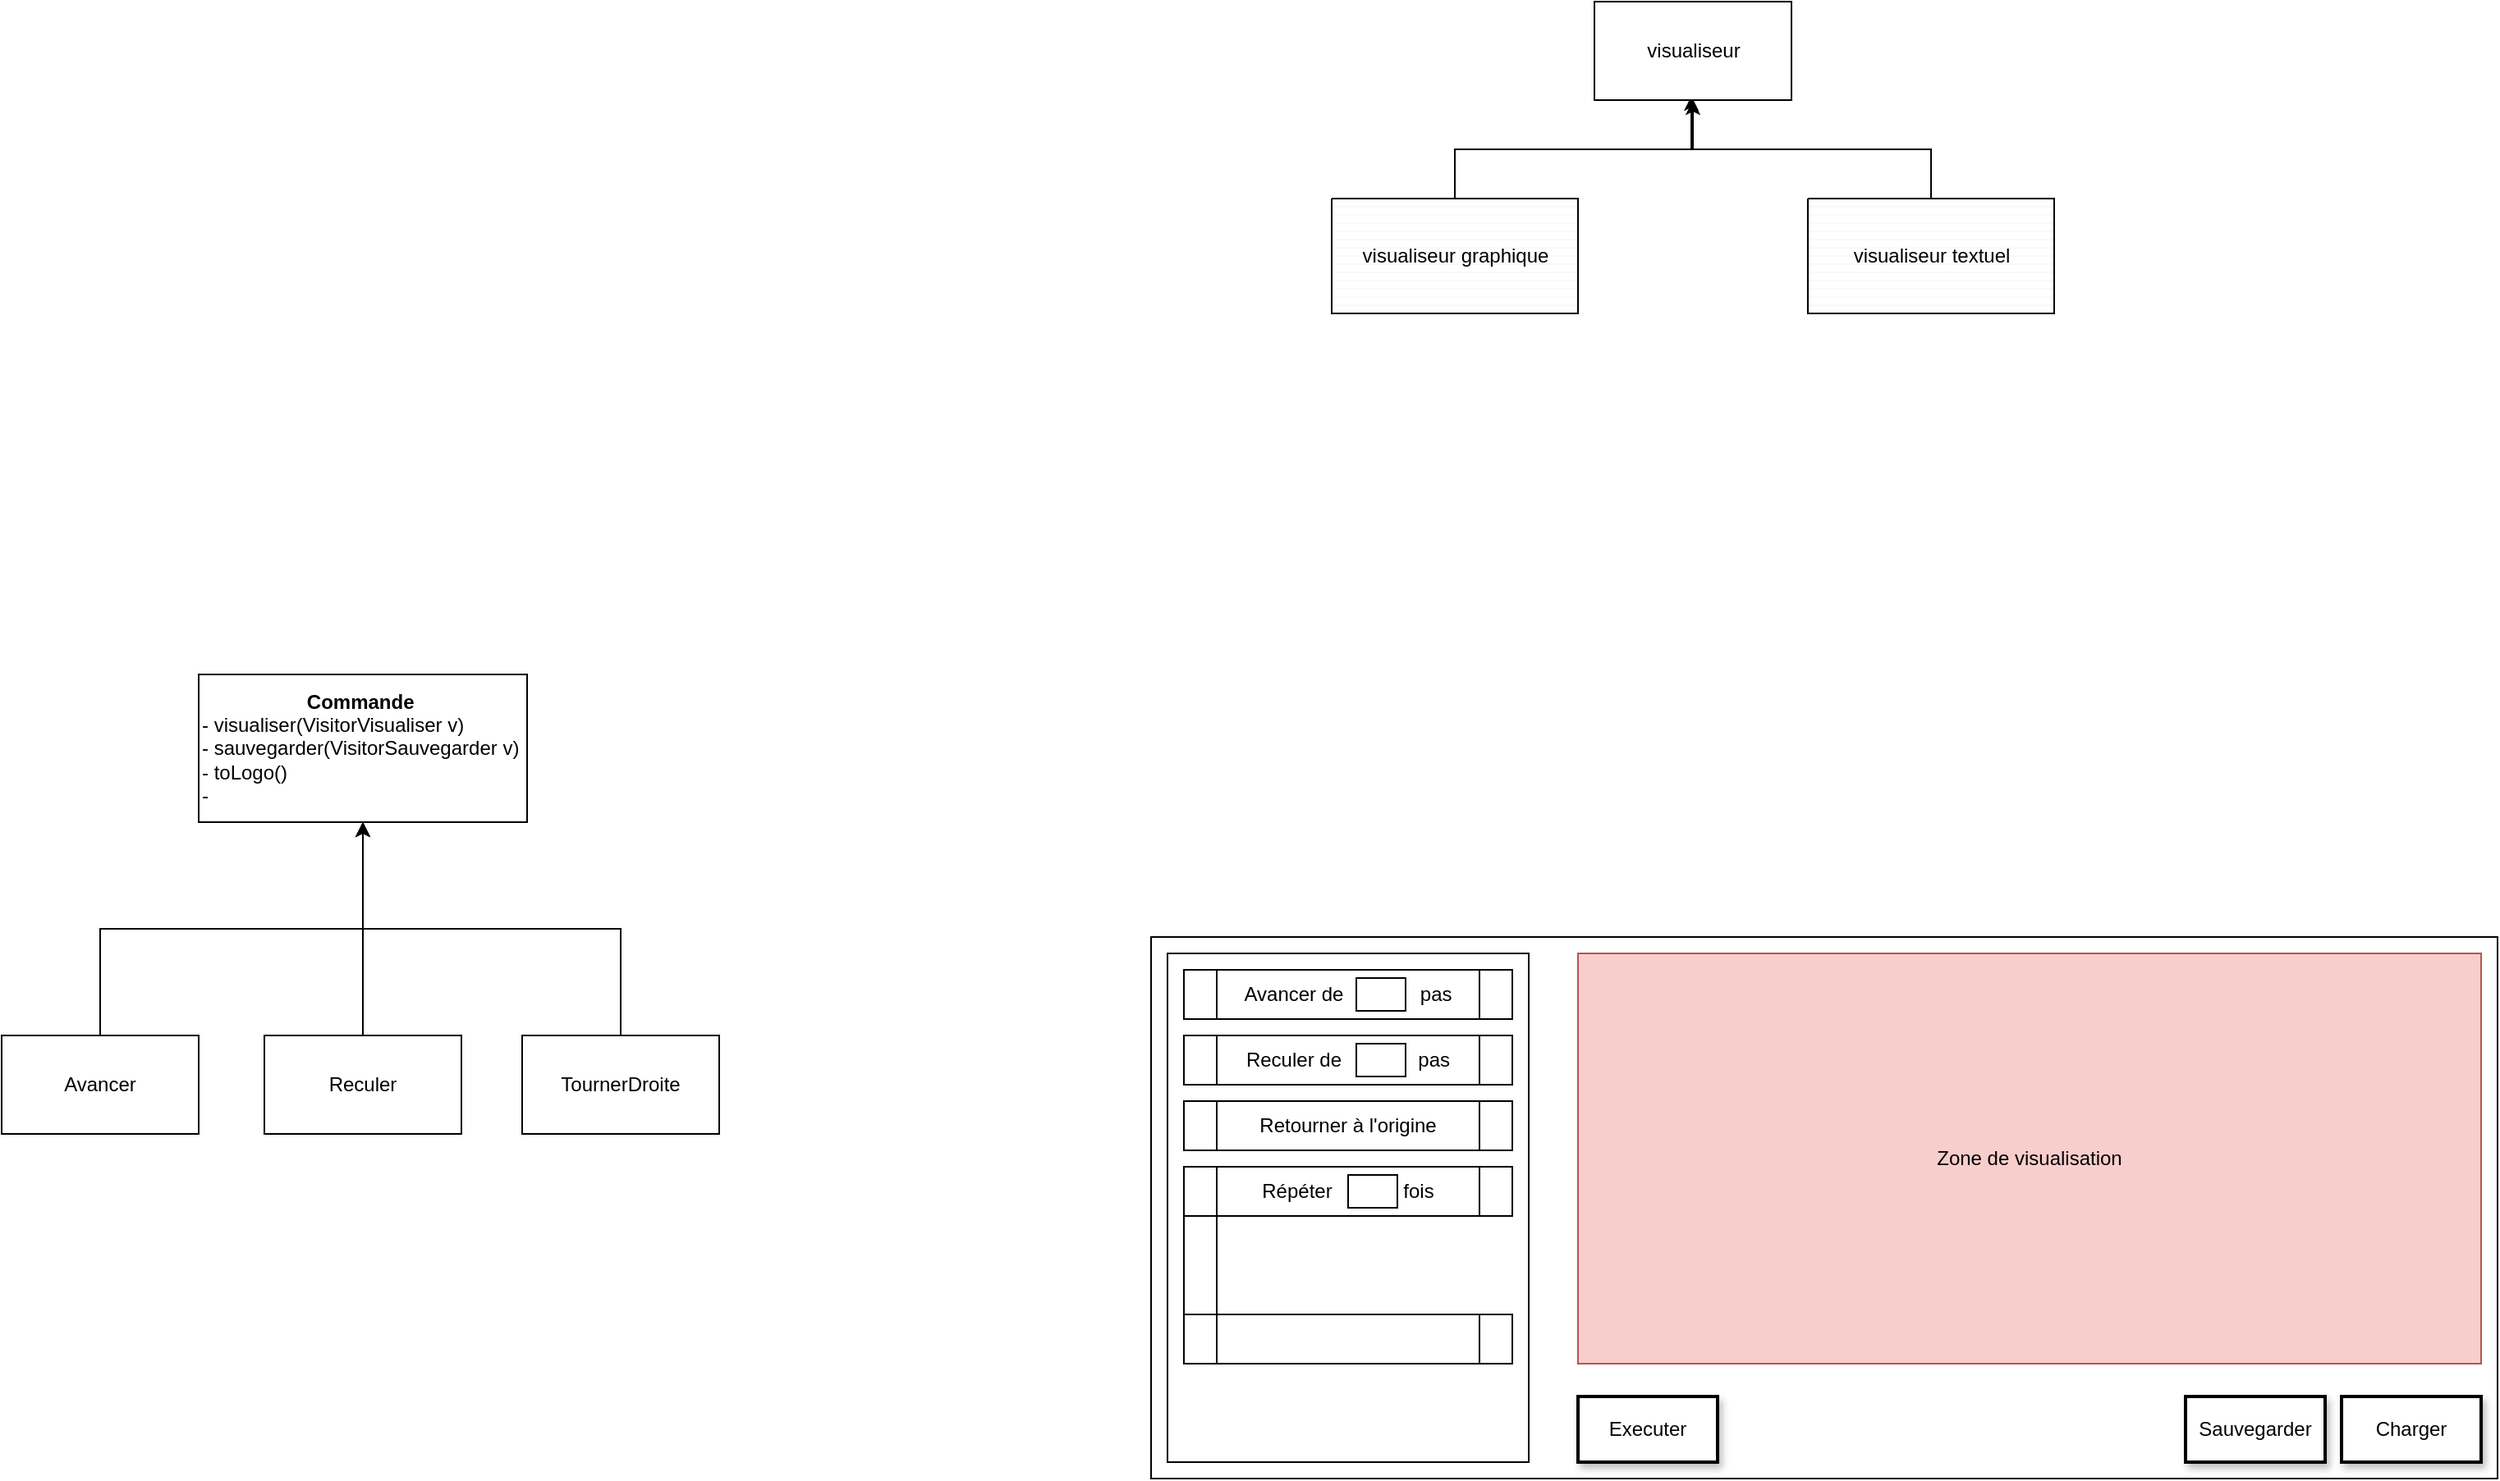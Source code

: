 <mxfile version="20.3.0" type="device"><diagram id="Py8wlGeYmYCGKQXBssOy" name="Page-1"><mxGraphModel dx="1695" dy="1867" grid="1" gridSize="10" guides="1" tooltips="1" connect="1" arrows="1" fold="1" page="1" pageScale="1" pageWidth="827" pageHeight="1169" math="0" shadow="0"><root><mxCell id="0"/><mxCell id="1" parent="0"/><mxCell id="yVt1FT3wRHOYJ_awPVdk-1" value="" style="rounded=0;whiteSpace=wrap;html=1;" parent="1" vertex="1"><mxGeometry x="-30" y="150" width="820" height="330" as="geometry"/></mxCell><mxCell id="yVt1FT3wRHOYJ_awPVdk-2" value="Zone de visualisation" style="rounded=0;whiteSpace=wrap;html=1;fillColor=#f8cecc;strokeColor=#b85450;" parent="1" vertex="1"><mxGeometry x="230" y="160" width="550" height="250" as="geometry"/></mxCell><mxCell id="yVt1FT3wRHOYJ_awPVdk-3" value="Sauvegarder" style="rounded=0;whiteSpace=wrap;html=1;strokeColor=default;labelBorderColor=none;gradientColor=none;fillColor=default;perimeterSpacing=0;shadow=1;strokeWidth=2;" parent="1" vertex="1"><mxGeometry x="600" y="430" width="85" height="40" as="geometry"/></mxCell><mxCell id="yVt1FT3wRHOYJ_awPVdk-5" value="Charger" style="rounded=0;whiteSpace=wrap;html=1;strokeColor=default;labelBorderColor=none;gradientColor=none;fillColor=default;perimeterSpacing=0;shadow=1;strokeWidth=2;" parent="1" vertex="1"><mxGeometry x="695" y="430" width="85" height="40" as="geometry"/></mxCell><mxCell id="yVt1FT3wRHOYJ_awPVdk-6" value="Executer" style="rounded=0;whiteSpace=wrap;html=1;strokeColor=default;labelBorderColor=none;gradientColor=none;fillColor=default;perimeterSpacing=0;shadow=1;strokeWidth=2;" parent="1" vertex="1"><mxGeometry x="230" y="430" width="85" height="40" as="geometry"/></mxCell><mxCell id="yVt1FT3wRHOYJ_awPVdk-7" value="" style="rounded=0;whiteSpace=wrap;html=1;shadow=0;labelBorderColor=none;strokeColor=default;strokeWidth=1;fillColor=default;gradientColor=none;" parent="1" vertex="1"><mxGeometry x="-20" y="160" width="220" height="310" as="geometry"/></mxCell><mxCell id="yVt1FT3wRHOYJ_awPVdk-13" value="" style="group" parent="1" vertex="1" connectable="0"><mxGeometry x="-10" y="170" width="200" height="30" as="geometry"/></mxCell><mxCell id="yVt1FT3wRHOYJ_awPVdk-8" value="Avancer de&amp;nbsp; &amp;nbsp; &amp;nbsp; &amp;nbsp; &amp;nbsp; &amp;nbsp; &amp;nbsp; pas" style="shape=process;whiteSpace=wrap;html=1;backgroundOutline=1;shadow=0;labelBorderColor=none;strokeColor=default;strokeWidth=1;fillColor=default;gradientColor=none;" parent="yVt1FT3wRHOYJ_awPVdk-13" vertex="1"><mxGeometry width="200" height="30" as="geometry"/></mxCell><mxCell id="yVt1FT3wRHOYJ_awPVdk-12" value="" style="rounded=0;whiteSpace=wrap;html=1;shadow=0;labelBorderColor=none;strokeColor=default;strokeWidth=1;fillColor=default;gradientColor=none;" parent="yVt1FT3wRHOYJ_awPVdk-13" vertex="1"><mxGeometry x="105" y="5" width="30" height="20" as="geometry"/></mxCell><mxCell id="yVt1FT3wRHOYJ_awPVdk-14" value="" style="group" parent="1" vertex="1" connectable="0"><mxGeometry x="-10" y="210" width="200" height="30" as="geometry"/></mxCell><mxCell id="yVt1FT3wRHOYJ_awPVdk-15" value="Reculer de&amp;nbsp; &amp;nbsp; &amp;nbsp; &amp;nbsp; &amp;nbsp; &amp;nbsp; &amp;nbsp; pas" style="shape=process;whiteSpace=wrap;html=1;backgroundOutline=1;shadow=0;labelBorderColor=none;strokeColor=default;strokeWidth=1;fillColor=default;gradientColor=none;" parent="yVt1FT3wRHOYJ_awPVdk-14" vertex="1"><mxGeometry width="200" height="30" as="geometry"/></mxCell><mxCell id="yVt1FT3wRHOYJ_awPVdk-16" value="" style="rounded=0;whiteSpace=wrap;html=1;shadow=0;labelBorderColor=none;strokeColor=default;strokeWidth=1;fillColor=default;gradientColor=none;" parent="yVt1FT3wRHOYJ_awPVdk-14" vertex="1"><mxGeometry x="105" y="5" width="30" height="20" as="geometry"/></mxCell><mxCell id="yVt1FT3wRHOYJ_awPVdk-18" value="Retourner à l'origine" style="shape=process;whiteSpace=wrap;html=1;backgroundOutline=1;shadow=0;labelBorderColor=none;strokeColor=default;strokeWidth=1;fillColor=default;gradientColor=none;" parent="1" vertex="1"><mxGeometry x="-10" y="250" width="200" height="30" as="geometry"/></mxCell><mxCell id="yVt1FT3wRHOYJ_awPVdk-31" value="" style="group" parent="1" vertex="1" connectable="0"><mxGeometry x="-10" y="290" width="200" height="120" as="geometry"/></mxCell><mxCell id="yVt1FT3wRHOYJ_awPVdk-20" value="Répéter&amp;nbsp; &amp;nbsp; &amp;nbsp; &amp;nbsp; &amp;nbsp; &amp;nbsp; &amp;nbsp;fois" style="shape=process;whiteSpace=wrap;html=1;backgroundOutline=1;shadow=0;labelBorderColor=none;strokeColor=default;strokeWidth=1;fillColor=default;gradientColor=none;" parent="yVt1FT3wRHOYJ_awPVdk-31" vertex="1"><mxGeometry width="200" height="30" as="geometry"/></mxCell><mxCell id="yVt1FT3wRHOYJ_awPVdk-22" value="" style="verticalLabelPosition=bottom;verticalAlign=top;html=1;shape=mxgraph.basic.rect;fillColor2=none;strokeWidth=1;size=20;indent=5;shadow=0;labelBorderColor=none;strokeColor=default;fillColor=default;gradientColor=none;" parent="yVt1FT3wRHOYJ_awPVdk-31" vertex="1"><mxGeometry y="30" width="20" height="60" as="geometry"/></mxCell><mxCell id="yVt1FT3wRHOYJ_awPVdk-23" value="" style="shape=process;whiteSpace=wrap;html=1;backgroundOutline=1;shadow=0;labelBorderColor=none;strokeColor=default;strokeWidth=1;fillColor=default;gradientColor=none;" parent="yVt1FT3wRHOYJ_awPVdk-31" vertex="1"><mxGeometry y="90" width="200" height="30" as="geometry"/></mxCell><mxCell id="yVt1FT3wRHOYJ_awPVdk-29" value="" style="verticalLabelPosition=bottom;verticalAlign=top;html=1;shape=mxgraph.basic.rect;fillColor2=none;strokeWidth=1;size=20;indent=5;shadow=0;labelBorderColor=none;strokeColor=default;fillColor=default;gradientColor=none;" parent="yVt1FT3wRHOYJ_awPVdk-31" vertex="1"><mxGeometry x="100" y="5" width="30" height="20" as="geometry"/></mxCell><mxCell id="yVt1FT3wRHOYJ_awPVdk-39" style="edgeStyle=orthogonalEdgeStyle;rounded=0;orthogonalLoop=1;jettySize=auto;html=1;exitX=0.5;exitY=0;exitDx=0;exitDy=0;exitPerimeter=0;entryX=0.492;entryY=0.958;entryDx=0;entryDy=0;entryPerimeter=0;" parent="1" source="yVt1FT3wRHOYJ_awPVdk-36" target="yVt1FT3wRHOYJ_awPVdk-38" edge="1"><mxGeometry relative="1" as="geometry"/></mxCell><mxCell id="yVt1FT3wRHOYJ_awPVdk-36" value="&lt;p style=&quot;line-height: 0.9;&quot;&gt;visualiseur graphique&lt;/p&gt;" style="verticalLabelPosition=middle;verticalAlign=middle;html=1;shape=mxgraph.basic.patternFillRect;fillStyle=hor;step=5;fillStrokeWidth=0.2;fillStrokeColor=#dddddd;shadow=0;labelBorderColor=none;strokeColor=default;strokeWidth=1;fillColor=default;gradientColor=none;align=center;labelPosition=center;" parent="1" vertex="1"><mxGeometry x="80" y="-300" width="150" height="70" as="geometry"/></mxCell><mxCell id="yVt1FT3wRHOYJ_awPVdk-40" style="edgeStyle=orthogonalEdgeStyle;rounded=0;orthogonalLoop=1;jettySize=auto;html=1;exitX=0.5;exitY=0;exitDx=0;exitDy=0;exitPerimeter=0;" parent="1" source="yVt1FT3wRHOYJ_awPVdk-37" target="yVt1FT3wRHOYJ_awPVdk-38" edge="1"><mxGeometry relative="1" as="geometry"/></mxCell><mxCell id="yVt1FT3wRHOYJ_awPVdk-37" value="&lt;p style=&quot;line-height: 0.9;&quot;&gt;visualiseur textuel&lt;/p&gt;" style="verticalLabelPosition=middle;verticalAlign=middle;html=1;shape=mxgraph.basic.patternFillRect;fillStyle=hor;step=5;fillStrokeWidth=0.2;fillStrokeColor=#dddddd;shadow=0;labelBorderColor=none;strokeColor=default;strokeWidth=1;fillColor=default;gradientColor=none;align=center;labelPosition=center;" parent="1" vertex="1"><mxGeometry x="370" y="-300" width="150" height="70" as="geometry"/></mxCell><mxCell id="yVt1FT3wRHOYJ_awPVdk-38" value="visualiseur" style="verticalLabelPosition=middle;verticalAlign=middle;html=1;shape=mxgraph.basic.rect;fillColor2=none;strokeWidth=1;size=20;indent=5;shadow=0;labelBorderColor=none;strokeColor=default;fillColor=default;gradientColor=none;labelPosition=center;align=center;" parent="1" vertex="1"><mxGeometry x="240" y="-420" width="120" height="60" as="geometry"/></mxCell><mxCell id="7LOaCk57W5WE5xg_q5_r-1" value="&lt;div style=&quot;text-align: center;&quot;&gt;&lt;span style=&quot;background-color: initial;&quot;&gt;&lt;b&gt;Commande&lt;/b&gt;&lt;/span&gt;&lt;/div&gt;- visualiser(VisitorVisualiser v)&lt;br&gt;&lt;div style=&quot;&quot;&gt;&lt;span style=&quot;background-color: initial;&quot;&gt;- sauvegarder(VisitorSauvegarder v)&lt;/span&gt;&lt;/div&gt;&lt;div style=&quot;&quot;&gt;&lt;span style=&quot;background-color: initial;&quot;&gt;- toLogo()&lt;/span&gt;&lt;/div&gt;&lt;div style=&quot;&quot;&gt;&lt;span style=&quot;background-color: initial;&quot;&gt;-&lt;/span&gt;&lt;/div&gt;" style="rounded=0;whiteSpace=wrap;html=1;align=left;" vertex="1" parent="1"><mxGeometry x="-610" y="-10" width="200" height="90" as="geometry"/></mxCell><mxCell id="7LOaCk57W5WE5xg_q5_r-5" style="edgeStyle=orthogonalEdgeStyle;rounded=0;orthogonalLoop=1;jettySize=auto;html=1;exitX=0.5;exitY=0;exitDx=0;exitDy=0;entryX=0.5;entryY=1;entryDx=0;entryDy=0;" edge="1" parent="1" source="7LOaCk57W5WE5xg_q5_r-2" target="7LOaCk57W5WE5xg_q5_r-1"><mxGeometry relative="1" as="geometry"/></mxCell><mxCell id="7LOaCk57W5WE5xg_q5_r-2" value="Avancer" style="rounded=0;whiteSpace=wrap;html=1;" vertex="1" parent="1"><mxGeometry x="-730" y="210" width="120" height="60" as="geometry"/></mxCell><mxCell id="7LOaCk57W5WE5xg_q5_r-6" style="edgeStyle=orthogonalEdgeStyle;rounded=0;orthogonalLoop=1;jettySize=auto;html=1;exitX=0.5;exitY=0;exitDx=0;exitDy=0;entryX=0.5;entryY=1;entryDx=0;entryDy=0;" edge="1" parent="1" source="7LOaCk57W5WE5xg_q5_r-3" target="7LOaCk57W5WE5xg_q5_r-1"><mxGeometry relative="1" as="geometry"><mxPoint x="-510" y="160" as="targetPoint"/></mxGeometry></mxCell><mxCell id="7LOaCk57W5WE5xg_q5_r-3" value="Reculer" style="rounded=0;whiteSpace=wrap;html=1;" vertex="1" parent="1"><mxGeometry x="-570" y="210" width="120" height="60" as="geometry"/></mxCell><mxCell id="7LOaCk57W5WE5xg_q5_r-7" style="edgeStyle=orthogonalEdgeStyle;rounded=0;orthogonalLoop=1;jettySize=auto;html=1;exitX=0.5;exitY=0;exitDx=0;exitDy=0;entryX=0.5;entryY=1;entryDx=0;entryDy=0;" edge="1" parent="1" source="7LOaCk57W5WE5xg_q5_r-4" target="7LOaCk57W5WE5xg_q5_r-1"><mxGeometry relative="1" as="geometry"><mxPoint x="-510" y="160" as="targetPoint"/></mxGeometry></mxCell><mxCell id="7LOaCk57W5WE5xg_q5_r-4" value="TournerDroite" style="rounded=0;whiteSpace=wrap;html=1;" vertex="1" parent="1"><mxGeometry x="-413" y="210" width="120" height="60" as="geometry"/></mxCell></root></mxGraphModel></diagram></mxfile>